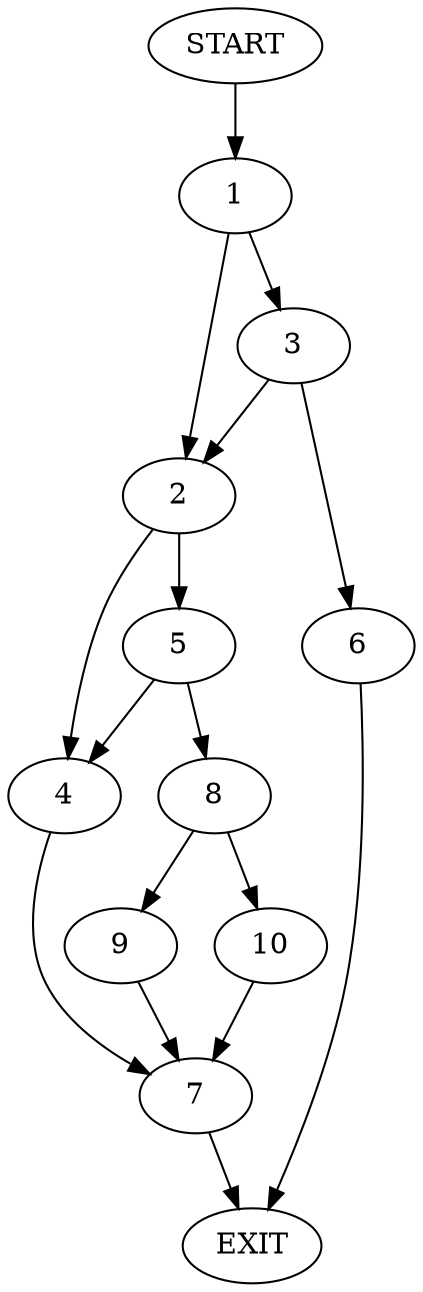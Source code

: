 digraph {
0 [label="START"]
11 [label="EXIT"]
0 -> 1
1 -> 2
1 -> 3
2 -> 4
2 -> 5
3 -> 6
3 -> 2
6 -> 11
4 -> 7
5 -> 4
5 -> 8
8 -> 9
8 -> 10
7 -> 11
10 -> 7
9 -> 7
}
